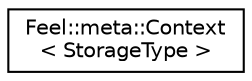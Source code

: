 digraph "Graphical Class Hierarchy"
{
 // LATEX_PDF_SIZE
  edge [fontname="Helvetica",fontsize="10",labelfontname="Helvetica",labelfontsize="10"];
  node [fontname="Helvetica",fontsize="10",shape=record];
  rankdir="LR";
  Node0 [label="Feel::meta::Context\l\< StorageType \>",height=0.2,width=0.4,color="black", fillcolor="white", style="filled",URL="$classFeel_1_1meta_1_1Context.html",tooltip="Context class."];
}
